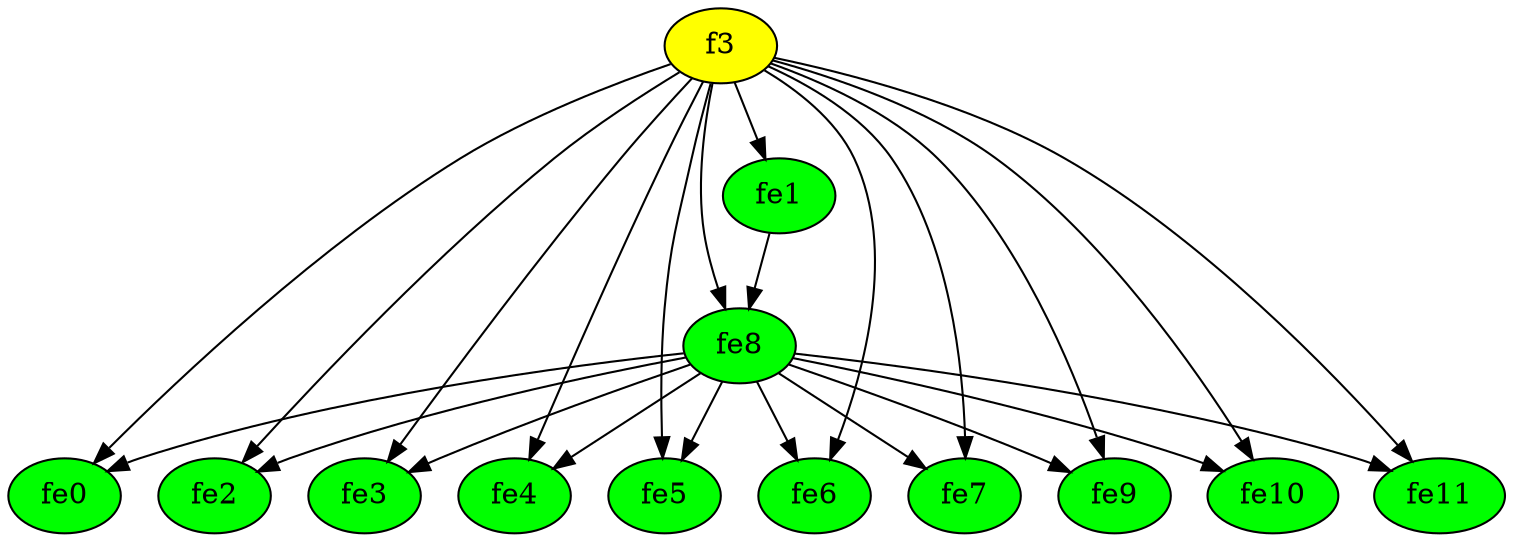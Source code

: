 digraph {
	f3 [label=f3 fillcolor=yellow style=filled]
	fe0 [label=fe0 fillcolor=green style=filled]
	fe1 [label=fe1 fillcolor=green style=filled]
	fe2 [label=fe2 fillcolor=green style=filled]
	fe3 [label=fe3 fillcolor=green style=filled]
	fe4 [label=fe4 fillcolor=green style=filled]
	fe5 [label=fe5 fillcolor=green style=filled]
	fe6 [label=fe6 fillcolor=green style=filled]
	fe7 [label=fe7 fillcolor=green style=filled]
	fe8 [label=fe8 fillcolor=green style=filled]
	fe9 [label=fe9 fillcolor=green style=filled]
	fe10 [label=fe10 fillcolor=green style=filled]
	fe11 [label=fe11 fillcolor=green style=filled]
	f3 -> fe0
	f3 -> fe1
	f3 -> fe2
	f3 -> fe3
	f3 -> fe4
	f3 -> fe5
	f3 -> fe6
	f3 -> fe7
	f3 -> fe8
	f3 -> fe9
	f3 -> fe10
	f3 -> fe11
	fe1 -> fe8
	fe8 -> fe0
	fe8 -> fe2
	fe8 -> fe3
	fe8 -> fe4
	fe8 -> fe5
	fe8 -> fe6
	fe8 -> fe7
	fe8 -> fe9
	fe8 -> fe10
	fe8 -> fe11
}

